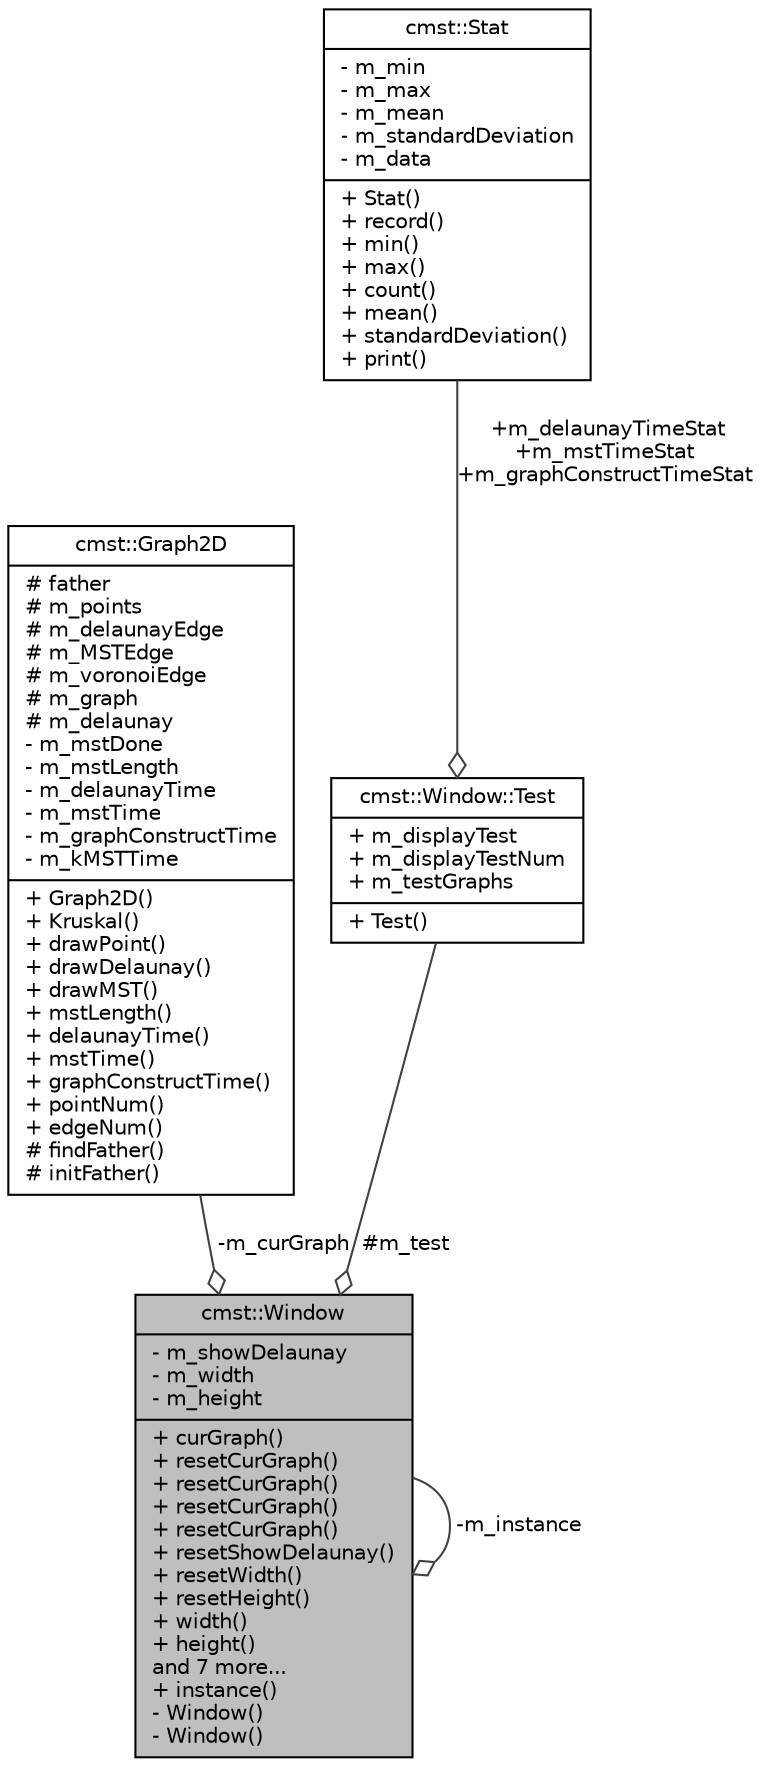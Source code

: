 digraph "cmst::Window"
{
  edge [fontname="Helvetica",fontsize="10",labelfontname="Helvetica",labelfontsize="10"];
  node [fontname="Helvetica",fontsize="10",shape=record];
  Node1 [label="{cmst::Window\n|- m_showDelaunay\l- m_width\l- m_height\l|+ curGraph()\l+ resetCurGraph()\l+ resetCurGraph()\l+ resetCurGraph()\l+ resetCurGraph()\l+ resetShowDelaunay()\l+ resetWidth()\l+ resetHeight()\l+ width()\l+ height()\land 7 more...\l+ instance()\l- Window()\l- Window()\l}",height=0.2,width=0.4,color="black", fillcolor="grey75", style="filled", fontcolor="black"];
  Node2 -> Node1 [color="grey25",fontsize="10",style="solid",label=" -m_curGraph" ,arrowhead="odiamond",fontname="Helvetica"];
  Node2 [label="{cmst::Graph2D\n|# father\l# m_points\l# m_delaunayEdge\l# m_MSTEdge\l# m_voronoiEdge\l# m_graph\l# m_delaunay\l- m_mstDone\l- m_mstLength\l- m_delaunayTime\l- m_mstTime\l- m_graphConstructTime\l- m_kMSTTime\l|+ Graph2D()\l+ Kruskal()\l+ drawPoint()\l+ drawDelaunay()\l+ drawMST()\l+ mstLength()\l+ delaunayTime()\l+ mstTime()\l+ graphConstructTime()\l+ pointNum()\l+ edgeNum()\l# findFather()\l# initFather()\l}",height=0.2,width=0.4,color="black", fillcolor="white", style="filled",URL="$classcmst_1_1_graph2_d.html"];
  Node1 -> Node1 [color="grey25",fontsize="10",style="solid",label=" -m_instance" ,arrowhead="odiamond",fontname="Helvetica"];
  Node3 -> Node1 [color="grey25",fontsize="10",style="solid",label=" #m_test" ,arrowhead="odiamond",fontname="Helvetica"];
  Node3 [label="{cmst::Window::Test\n|+ m_displayTest\l+ m_displayTestNum\l+ m_testGraphs\l|+ Test()\l}",height=0.2,width=0.4,color="black", fillcolor="white", style="filled",URL="$structcmst_1_1_window_1_1_test.html"];
  Node4 -> Node3 [color="grey25",fontsize="10",style="solid",label=" +m_delaunayTimeStat\n+m_mstTimeStat\n+m_graphConstructTimeStat" ,arrowhead="odiamond",fontname="Helvetica"];
  Node4 [label="{cmst::Stat\n|- m_min\l- m_max\l- m_mean\l- m_standardDeviation\l- m_data\l|+ Stat()\l+ record()\l+ min()\l+ max()\l+ count()\l+ mean()\l+ standardDeviation()\l+ print()\l}",height=0.2,width=0.4,color="black", fillcolor="white", style="filled",URL="$classcmst_1_1_stat.html"];
}
